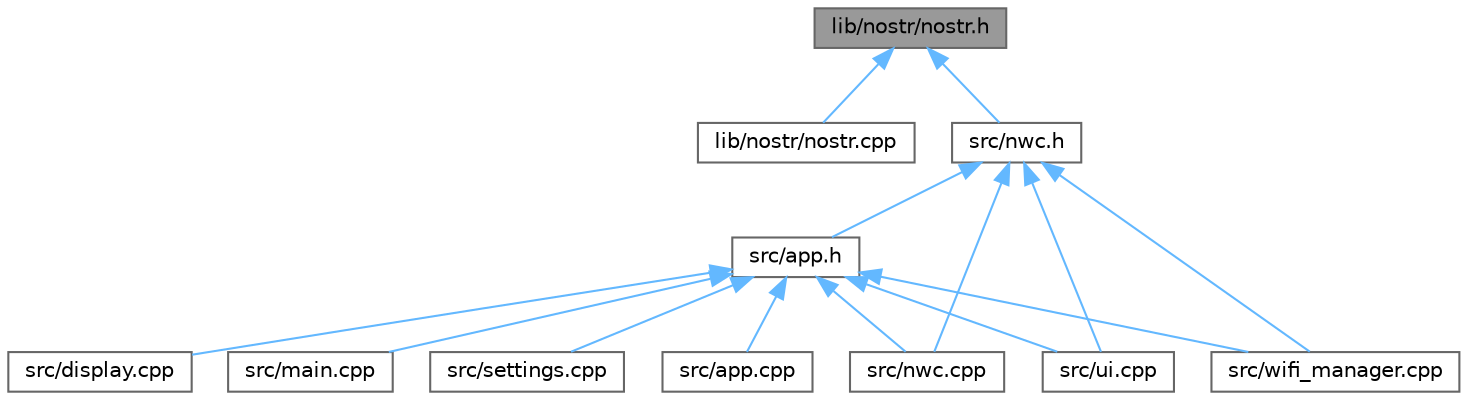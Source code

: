 digraph "lib/nostr/nostr.h"
{
 // LATEX_PDF_SIZE
  bgcolor="transparent";
  edge [fontname=Helvetica,fontsize=10,labelfontname=Helvetica,labelfontsize=10];
  node [fontname=Helvetica,fontsize=10,shape=box,height=0.2,width=0.4];
  Node1 [label="lib/nostr/nostr.h",height=0.2,width=0.4,color="gray40", fillcolor="grey60", style="filled", fontcolor="black",tooltip=" "];
  Node1 -> Node2 [dir="back",color="steelblue1",style="solid"];
  Node2 [label="lib/nostr/nostr.cpp",height=0.2,width=0.4,color="grey40", fillcolor="white", style="filled",URL="$nostr_8cpp.html",tooltip=" "];
  Node1 -> Node3 [dir="back",color="steelblue1",style="solid"];
  Node3 [label="src/nwc.h",height=0.2,width=0.4,color="grey40", fillcolor="white", style="filled",URL="$nwc_8h.html",tooltip=" "];
  Node3 -> Node4 [dir="back",color="steelblue1",style="solid"];
  Node4 [label="src/app.h",height=0.2,width=0.4,color="grey40", fillcolor="white", style="filled",URL="$app_8h.html",tooltip=" "];
  Node4 -> Node5 [dir="back",color="steelblue1",style="solid"];
  Node5 [label="src/app.cpp",height=0.2,width=0.4,color="grey40", fillcolor="white", style="filled",URL="$app_8cpp.html",tooltip=" "];
  Node4 -> Node6 [dir="back",color="steelblue1",style="solid"];
  Node6 [label="src/display.cpp",height=0.2,width=0.4,color="grey40", fillcolor="white", style="filled",URL="$display_8cpp.html",tooltip=" "];
  Node4 -> Node7 [dir="back",color="steelblue1",style="solid"];
  Node7 [label="src/main.cpp",height=0.2,width=0.4,color="grey40", fillcolor="white", style="filled",URL="$main_8cpp.html",tooltip="NWC Powered Point of Sale Device - Main Entry Point."];
  Node4 -> Node8 [dir="back",color="steelblue1",style="solid"];
  Node8 [label="src/nwc.cpp",height=0.2,width=0.4,color="grey40", fillcolor="white", style="filled",URL="$nwc_8cpp.html",tooltip=" "];
  Node4 -> Node9 [dir="back",color="steelblue1",style="solid"];
  Node9 [label="src/settings.cpp",height=0.2,width=0.4,color="grey40", fillcolor="white", style="filled",URL="$settings_8cpp.html",tooltip=" "];
  Node4 -> Node10 [dir="back",color="steelblue1",style="solid"];
  Node10 [label="src/ui.cpp",height=0.2,width=0.4,color="grey40", fillcolor="white", style="filled",URL="$ui_8cpp.html",tooltip=" "];
  Node4 -> Node11 [dir="back",color="steelblue1",style="solid"];
  Node11 [label="src/wifi_manager.cpp",height=0.2,width=0.4,color="grey40", fillcolor="white", style="filled",URL="$wifi__manager_8cpp.html",tooltip=" "];
  Node3 -> Node8 [dir="back",color="steelblue1",style="solid"];
  Node3 -> Node10 [dir="back",color="steelblue1",style="solid"];
  Node3 -> Node11 [dir="back",color="steelblue1",style="solid"];
}
